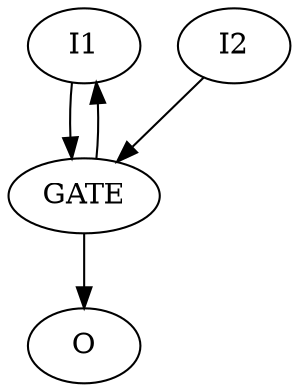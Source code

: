 digraph test {

I1 [LABEL = "INPUT"];
I2 [LABEL = "INPUT"];

GATE [LABEL = "AND2" ];

O [LABEL = "OUTPUT"];
I1 -> GATE -> O; I2 -> GATE -> I1;
}